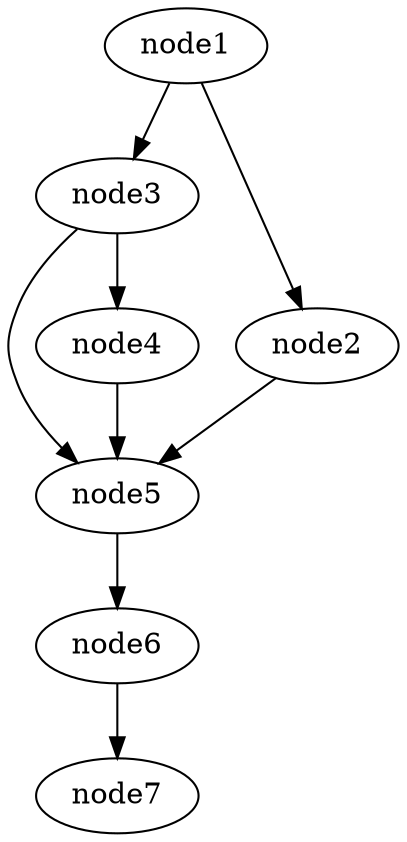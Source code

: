 digraph g{
	node7
	node6 -> node7
	node5 -> node6
	node4 -> node5
	node3 -> node5
	node3 -> node4
	node2 -> node5
	node1 -> node3
	node1 -> node2
}
